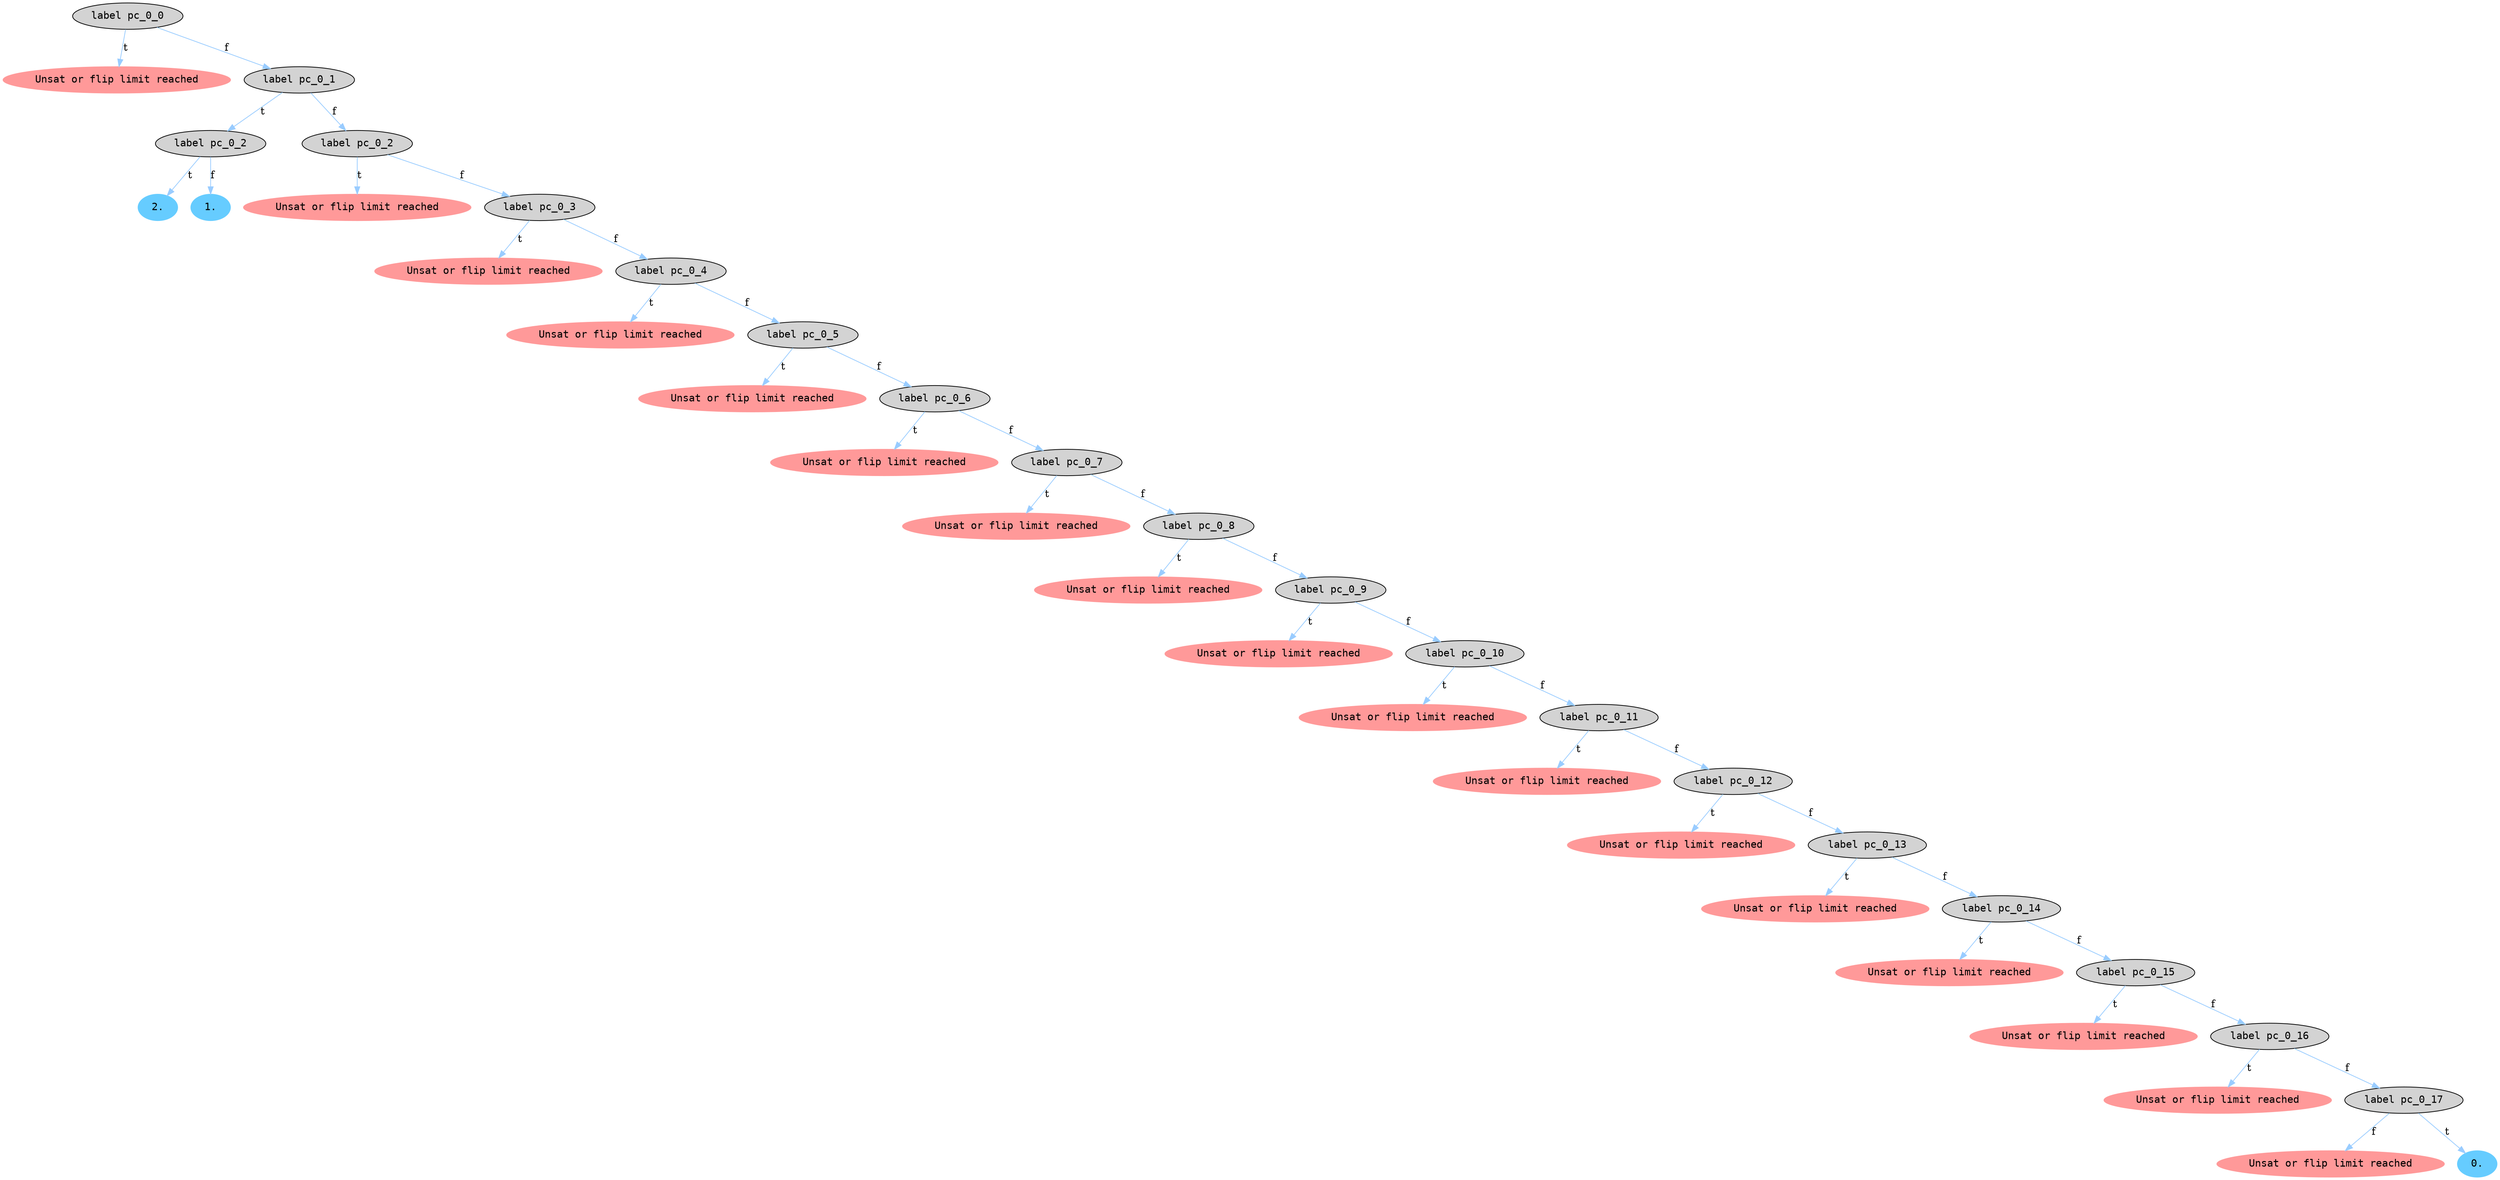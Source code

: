 digraph G {
  1 [label="label pc_0_0", style=filled, fontname="Courier"];
  2 [label="Unsat or flip limit reached", color="#FF9999", style=filled,
     fontname="Courier"];
  3 [label="label pc_0_2", style=filled, fontname="Courier"];
  4 [label="Unsat or flip limit reached", color="#FF9999", style=filled,
     fontname="Courier"];
  5 [label="Unsat or flip limit reached", color="#FF9999", style=filled,
     fontname="Courier"];
  6 [label="Unsat or flip limit reached", color="#FF9999", style=filled,
     fontname="Courier"];
  7 [label="Unsat or flip limit reached", color="#FF9999", style=filled,
     fontname="Courier"];
  8 [label="Unsat or flip limit reached", color="#FF9999", style=filled,
     fontname="Courier"];
  9 [label="Unsat or flip limit reached", color="#FF9999", style=filled,
     fontname="Courier"];
  10 [label="Unsat or flip limit reached", color="#FF9999", style=filled,
      fontname="Courier"];
  11 [label="Unsat or flip limit reached", color="#FF9999", style=filled,
      fontname="Courier"];
  12 [label="Unsat or flip limit reached", color="#FF9999", style=filled,
      fontname="Courier"];
  13 [label="Unsat or flip limit reached", color="#FF9999", style=filled,
      fontname="Courier"];
  14 [label="Unsat or flip limit reached", color="#FF9999", style=filled,
      fontname="Courier"];
  15 [label="Unsat or flip limit reached", color="#FF9999", style=filled,
      fontname="Courier"];
  16 [label="Unsat or flip limit reached", color="#FF9999", style=filled,
      fontname="Courier"];
  17 [label="Unsat or flip limit reached", color="#FF9999", style=filled,
      fontname="Courier"];
  18 [label="Unsat or flip limit reached", color="#FF9999", style=filled,
      fontname="Courier"];
  19 [label="Unsat or flip limit reached", color="#FF9999", style=filled,
      fontname="Courier"];
  20 [label="0.", color="#66CCFF", style=filled, fontname="Courier"];
  21 [label="label pc_0_17", style=filled, fontname="Courier"];
  22 [label="label pc_0_16", style=filled, fontname="Courier"];
  23 [label="label pc_0_15", style=filled, fontname="Courier"];
  24 [label="label pc_0_14", style=filled, fontname="Courier"];
  25 [label="label pc_0_13", style=filled, fontname="Courier"];
  26 [label="label pc_0_12", style=filled, fontname="Courier"];
  27 [label="label pc_0_11", style=filled, fontname="Courier"];
  28 [label="label pc_0_10", style=filled, fontname="Courier"];
  29 [label="label pc_0_9", style=filled, fontname="Courier"];
  30 [label="label pc_0_8", style=filled, fontname="Courier"];
  31 [label="label pc_0_7", style=filled, fontname="Courier"];
  32 [label="label pc_0_6", style=filled, fontname="Courier"];
  33 [label="label pc_0_5", style=filled, fontname="Courier"];
  34 [label="label pc_0_4", style=filled, fontname="Courier"];
  35 [label="label pc_0_3", style=filled, fontname="Courier"];
  36 [label="label pc_0_2", style=filled, fontname="Courier"];
  37 [label="label pc_0_1", style=filled, fontname="Courier"];
  39 [label="2.", color="#66CCFF", style=filled, fontname="Courier"];
  40 [label="1.", color="#66CCFF", style=filled, fontname="Courier"];
  
  
  1 -> 2 [label="t", color="#99CCFF"];
  1 -> 37 [label="f", color="#99CCFF"];
  3 -> 39 [label="t", color="#99CCFF"];
  3 -> 40 [label="f", color="#99CCFF"];
  21 -> 19 [label="f", color="#99CCFF"];
  21 -> 20 [label="t", color="#99CCFF"];
  22 -> 18 [label="t", color="#99CCFF"];
  22 -> 21 [label="f", color="#99CCFF"];
  23 -> 17 [label="t", color="#99CCFF"];
  23 -> 22 [label="f", color="#99CCFF"];
  24 -> 16 [label="t", color="#99CCFF"];
  24 -> 23 [label="f", color="#99CCFF"];
  25 -> 15 [label="t", color="#99CCFF"];
  25 -> 24 [label="f", color="#99CCFF"];
  26 -> 14 [label="t", color="#99CCFF"];
  26 -> 25 [label="f", color="#99CCFF"];
  27 -> 13 [label="t", color="#99CCFF"];
  27 -> 26 [label="f", color="#99CCFF"];
  28 -> 12 [label="t", color="#99CCFF"];
  28 -> 27 [label="f", color="#99CCFF"];
  29 -> 11 [label="t", color="#99CCFF"];
  29 -> 28 [label="f", color="#99CCFF"];
  30 -> 10 [label="t", color="#99CCFF"];
  30 -> 29 [label="f", color="#99CCFF"];
  31 -> 9 [label="t", color="#99CCFF"];
  31 -> 30 [label="f", color="#99CCFF"];
  32 -> 8 [label="t", color="#99CCFF"];
  32 -> 31 [label="f", color="#99CCFF"];
  33 -> 7 [label="t", color="#99CCFF"];
  33 -> 32 [label="f", color="#99CCFF"];
  34 -> 6 [label="t", color="#99CCFF"];
  34 -> 33 [label="f", color="#99CCFF"];
  35 -> 5 [label="t", color="#99CCFF"];
  35 -> 34 [label="f", color="#99CCFF"];
  36 -> 4 [label="t", color="#99CCFF"];
  36 -> 35 [label="f", color="#99CCFF"];
  37 -> 3 [label="t", color="#99CCFF"];
  37 -> 36 [label="f", color="#99CCFF"];
  
  }